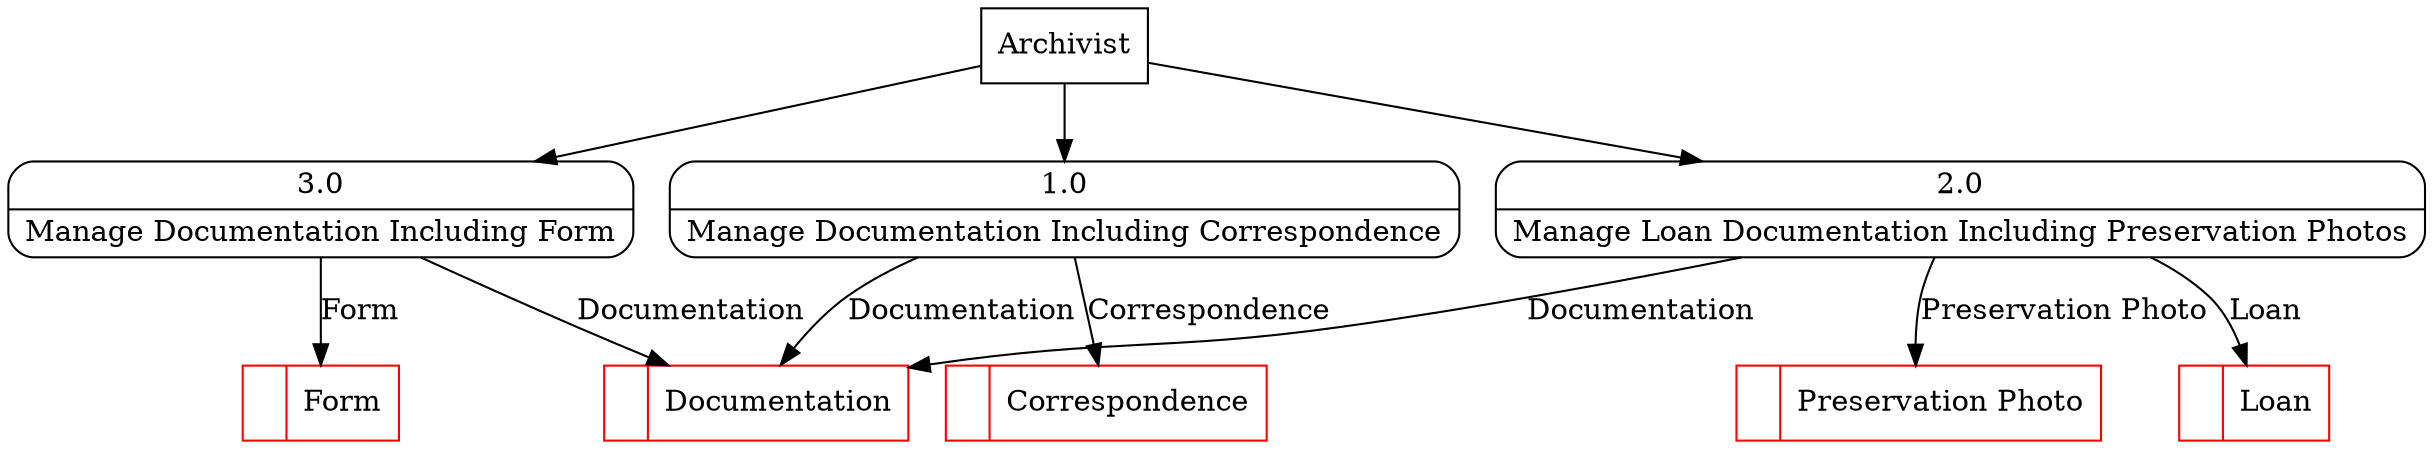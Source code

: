 digraph dfd2{ 
node[shape=record]
200 [label="<f0>  |<f1> Correspondence " color=red];
201 [label="<f0>  |<f1> Documentation " color=red];
202 [label="<f0>  |<f1> Form " color=red];
203 [label="<f0>  |<f1> Preservation Photo " color=red];
204 [label="<f0>  |<f1> Loan " color=red];
205 [label="Archivist" shape=box];
206 [label="{<f0> 1.0|<f1> Manage Documentation Including Correspondence }" shape=Mrecord];
207 [label="{<f0> 2.0|<f1> Manage Loan Documentation Including Preservation Photos }" shape=Mrecord];
208 [label="{<f0> 3.0|<f1> Manage Documentation Including Form }" shape=Mrecord];
205 -> 206
205 -> 207
205 -> 208
206 -> 200 [label="Correspondence"]
206 -> 201 [label="Documentation"]
207 -> 203 [label="Preservation Photo"]
207 -> 201 [label="Documentation"]
208 -> 201 [label="Documentation"]
208 -> 202 [label="Form"]
207 -> 204 [label="Loan"]
}